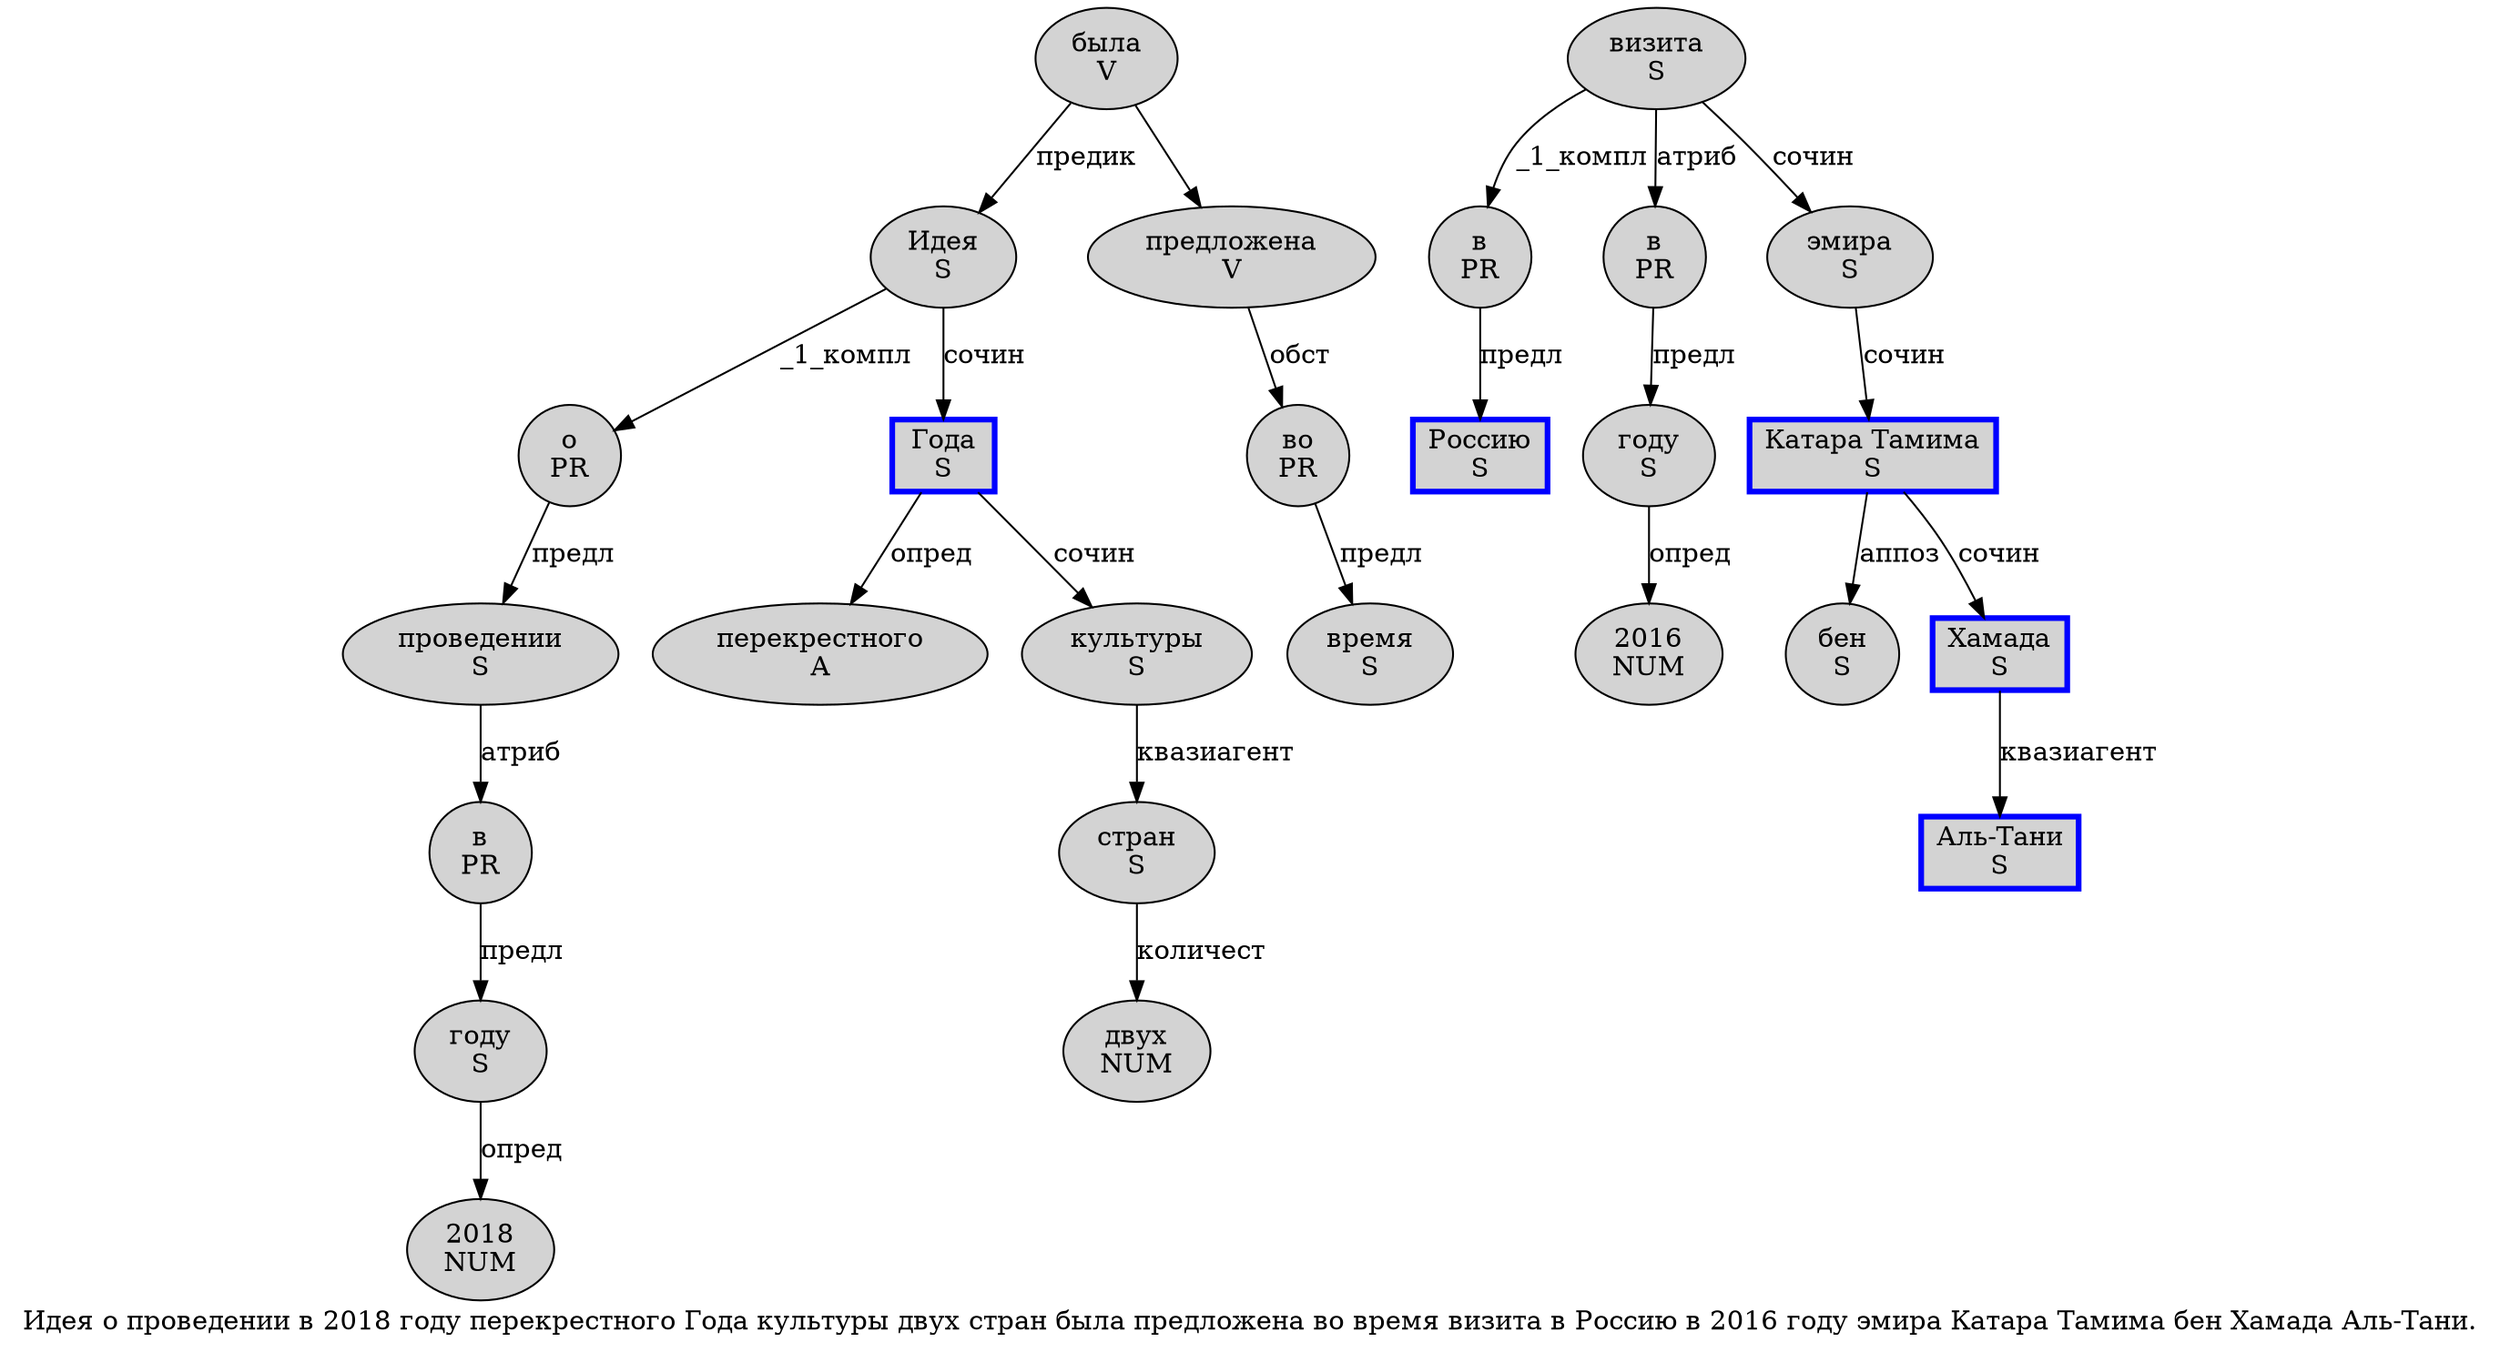 digraph SENTENCE_294 {
	graph [label="Идея о проведении в 2018 году перекрестного Года культуры двух стран была предложена во время визита в Россию в 2016 году эмира Катара Тамима бен Хамада Аль-Тани."]
	node [style=filled]
		0 [label="Идея
S" color="" fillcolor=lightgray penwidth=1 shape=ellipse]
		1 [label="о
PR" color="" fillcolor=lightgray penwidth=1 shape=ellipse]
		2 [label="проведении
S" color="" fillcolor=lightgray penwidth=1 shape=ellipse]
		3 [label="в
PR" color="" fillcolor=lightgray penwidth=1 shape=ellipse]
		4 [label="2018
NUM" color="" fillcolor=lightgray penwidth=1 shape=ellipse]
		5 [label="году
S" color="" fillcolor=lightgray penwidth=1 shape=ellipse]
		6 [label="перекрестного
A" color="" fillcolor=lightgray penwidth=1 shape=ellipse]
		7 [label="Года
S" color=blue fillcolor=lightgray penwidth=3 shape=box]
		8 [label="культуры
S" color="" fillcolor=lightgray penwidth=1 shape=ellipse]
		9 [label="двух
NUM" color="" fillcolor=lightgray penwidth=1 shape=ellipse]
		10 [label="стран
S" color="" fillcolor=lightgray penwidth=1 shape=ellipse]
		11 [label="была
V" color="" fillcolor=lightgray penwidth=1 shape=ellipse]
		12 [label="предложена
V" color="" fillcolor=lightgray penwidth=1 shape=ellipse]
		13 [label="во
PR" color="" fillcolor=lightgray penwidth=1 shape=ellipse]
		14 [label="время
S" color="" fillcolor=lightgray penwidth=1 shape=ellipse]
		15 [label="визита
S" color="" fillcolor=lightgray penwidth=1 shape=ellipse]
		16 [label="в
PR" color="" fillcolor=lightgray penwidth=1 shape=ellipse]
		17 [label="Россию
S" color=blue fillcolor=lightgray penwidth=3 shape=box]
		18 [label="в
PR" color="" fillcolor=lightgray penwidth=1 shape=ellipse]
		19 [label="2016
NUM" color="" fillcolor=lightgray penwidth=1 shape=ellipse]
		20 [label="году
S" color="" fillcolor=lightgray penwidth=1 shape=ellipse]
		21 [label="эмира
S" color="" fillcolor=lightgray penwidth=1 shape=ellipse]
		22 [label="Катара Тамима
S" color=blue fillcolor=lightgray penwidth=3 shape=box]
		23 [label="бен
S" color="" fillcolor=lightgray penwidth=1 shape=ellipse]
		24 [label="Хамада
S" color=blue fillcolor=lightgray penwidth=3 shape=box]
		25 [label="Аль-Тани
S" color=blue fillcolor=lightgray penwidth=3 shape=box]
			12 -> 13 [label="обст"]
			15 -> 16 [label="_1_компл"]
			15 -> 18 [label="атриб"]
			15 -> 21 [label="сочин"]
			1 -> 2 [label="предл"]
			13 -> 14 [label="предл"]
			10 -> 9 [label="количест"]
			3 -> 5 [label="предл"]
			22 -> 23 [label="аппоз"]
			22 -> 24 [label="сочин"]
			2 -> 3 [label="атриб"]
			7 -> 6 [label="опред"]
			7 -> 8 [label="сочин"]
			5 -> 4 [label="опред"]
			21 -> 22 [label="сочин"]
			18 -> 20 [label="предл"]
			11 -> 0 [label="предик"]
			11 -> 12
			8 -> 10 [label="квазиагент"]
			0 -> 1 [label="_1_компл"]
			0 -> 7 [label="сочин"]
			20 -> 19 [label="опред"]
			24 -> 25 [label="квазиагент"]
			16 -> 17 [label="предл"]
}